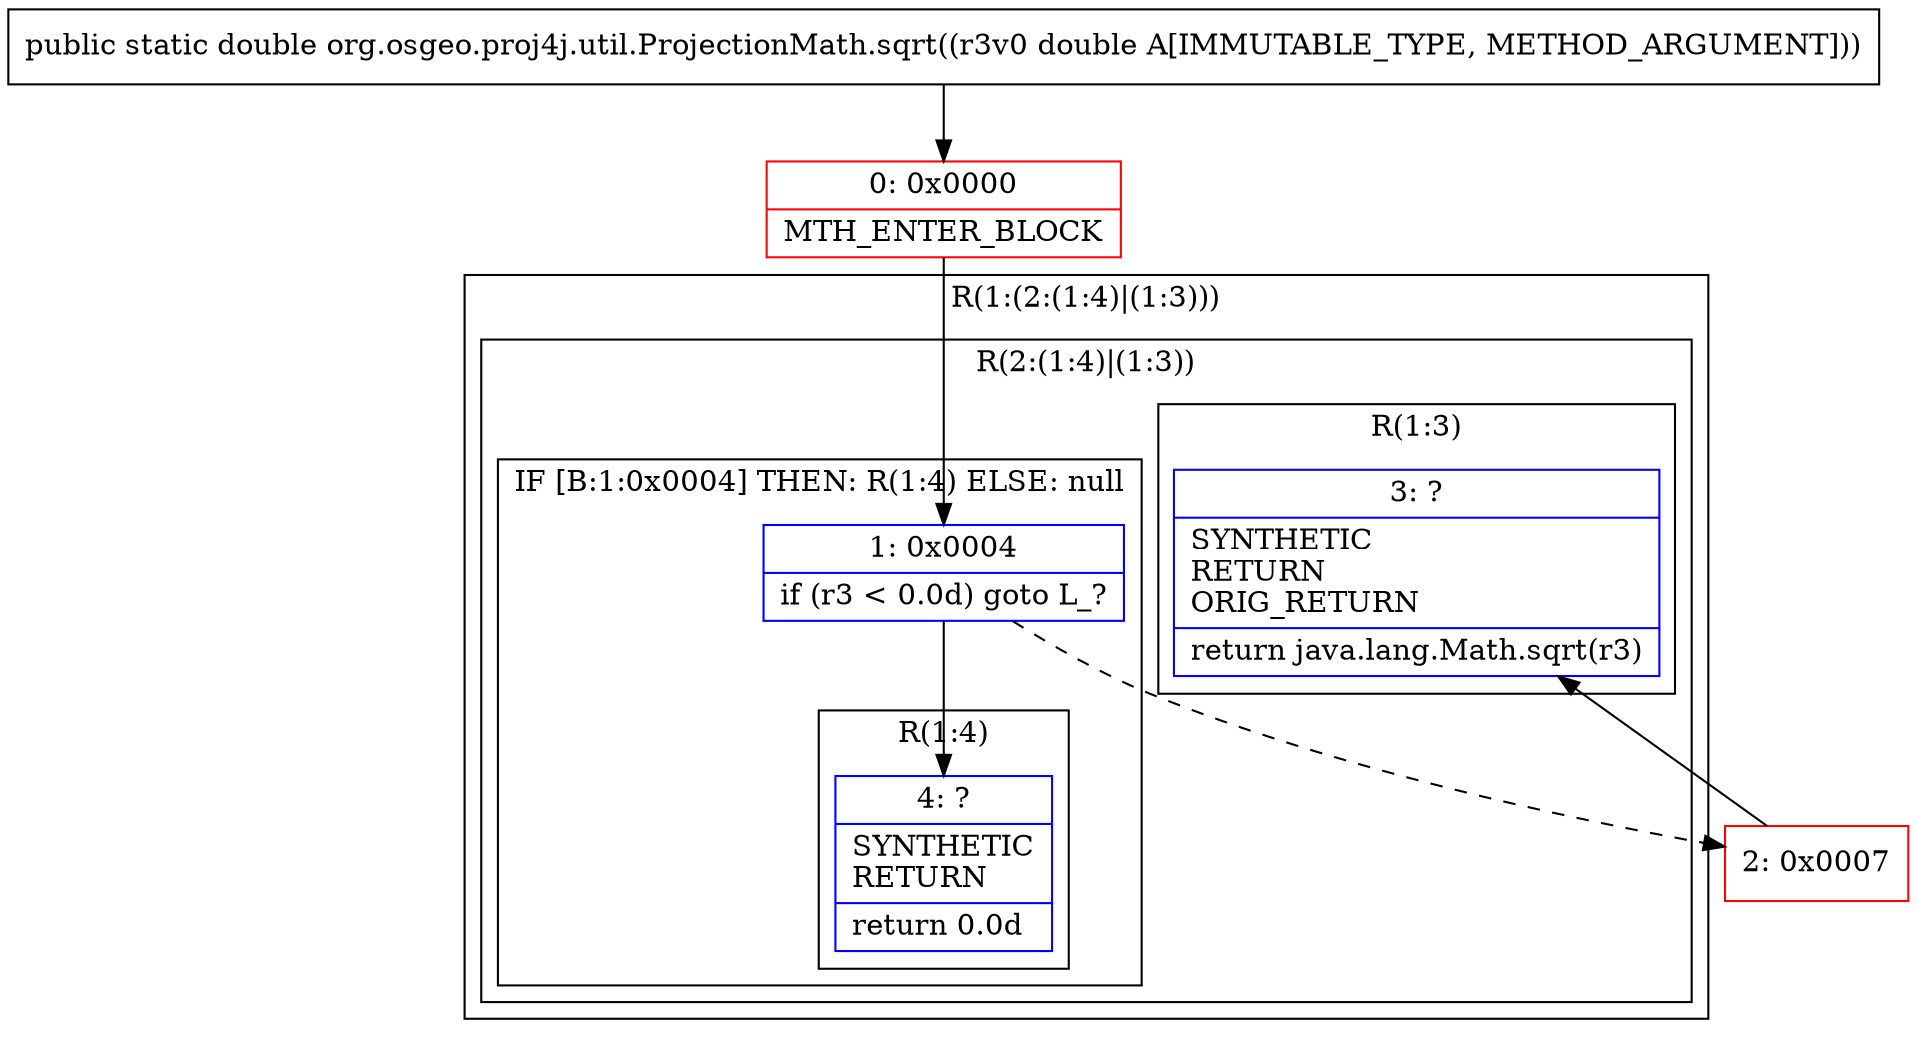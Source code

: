 digraph "CFG fororg.osgeo.proj4j.util.ProjectionMath.sqrt(D)D" {
subgraph cluster_Region_269780972 {
label = "R(1:(2:(1:4)|(1:3)))";
node [shape=record,color=blue];
subgraph cluster_Region_2011935956 {
label = "R(2:(1:4)|(1:3))";
node [shape=record,color=blue];
subgraph cluster_IfRegion_2141531285 {
label = "IF [B:1:0x0004] THEN: R(1:4) ELSE: null";
node [shape=record,color=blue];
Node_1 [shape=record,label="{1\:\ 0x0004|if (r3 \< 0.0d) goto L_?\l}"];
subgraph cluster_Region_2103917603 {
label = "R(1:4)";
node [shape=record,color=blue];
Node_4 [shape=record,label="{4\:\ ?|SYNTHETIC\lRETURN\l|return 0.0d\l}"];
}
}
subgraph cluster_Region_1232666500 {
label = "R(1:3)";
node [shape=record,color=blue];
Node_3 [shape=record,label="{3\:\ ?|SYNTHETIC\lRETURN\lORIG_RETURN\l|return java.lang.Math.sqrt(r3)\l}"];
}
}
}
Node_0 [shape=record,color=red,label="{0\:\ 0x0000|MTH_ENTER_BLOCK\l}"];
Node_2 [shape=record,color=red,label="{2\:\ 0x0007}"];
MethodNode[shape=record,label="{public static double org.osgeo.proj4j.util.ProjectionMath.sqrt((r3v0 double A[IMMUTABLE_TYPE, METHOD_ARGUMENT])) }"];
MethodNode -> Node_0;
Node_1 -> Node_2[style=dashed];
Node_1 -> Node_4;
Node_0 -> Node_1;
Node_2 -> Node_3;
}


